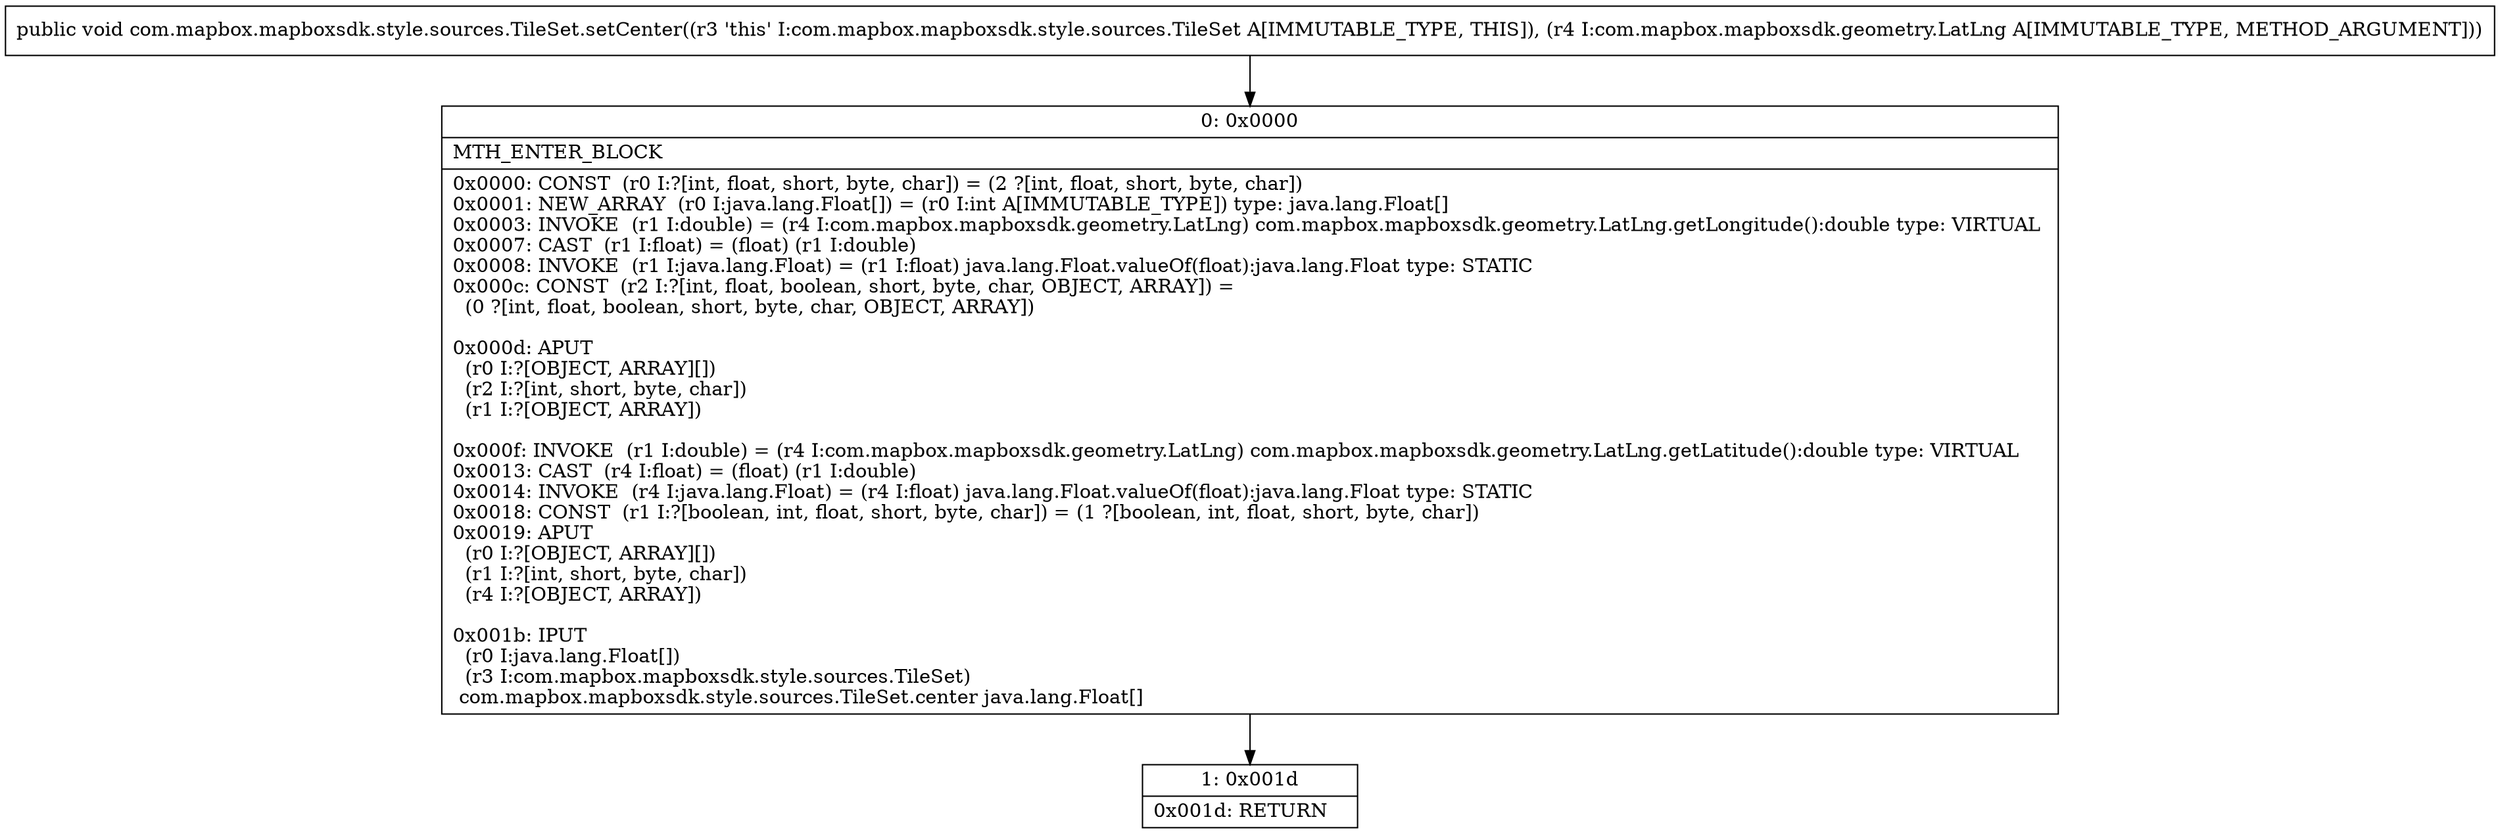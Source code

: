 digraph "CFG forcom.mapbox.mapboxsdk.style.sources.TileSet.setCenter(Lcom\/mapbox\/mapboxsdk\/geometry\/LatLng;)V" {
Node_0 [shape=record,label="{0\:\ 0x0000|MTH_ENTER_BLOCK\l|0x0000: CONST  (r0 I:?[int, float, short, byte, char]) = (2 ?[int, float, short, byte, char]) \l0x0001: NEW_ARRAY  (r0 I:java.lang.Float[]) = (r0 I:int A[IMMUTABLE_TYPE]) type: java.lang.Float[] \l0x0003: INVOKE  (r1 I:double) = (r4 I:com.mapbox.mapboxsdk.geometry.LatLng) com.mapbox.mapboxsdk.geometry.LatLng.getLongitude():double type: VIRTUAL \l0x0007: CAST  (r1 I:float) = (float) (r1 I:double) \l0x0008: INVOKE  (r1 I:java.lang.Float) = (r1 I:float) java.lang.Float.valueOf(float):java.lang.Float type: STATIC \l0x000c: CONST  (r2 I:?[int, float, boolean, short, byte, char, OBJECT, ARRAY]) = \l  (0 ?[int, float, boolean, short, byte, char, OBJECT, ARRAY])\l \l0x000d: APUT  \l  (r0 I:?[OBJECT, ARRAY][])\l  (r2 I:?[int, short, byte, char])\l  (r1 I:?[OBJECT, ARRAY])\l \l0x000f: INVOKE  (r1 I:double) = (r4 I:com.mapbox.mapboxsdk.geometry.LatLng) com.mapbox.mapboxsdk.geometry.LatLng.getLatitude():double type: VIRTUAL \l0x0013: CAST  (r4 I:float) = (float) (r1 I:double) \l0x0014: INVOKE  (r4 I:java.lang.Float) = (r4 I:float) java.lang.Float.valueOf(float):java.lang.Float type: STATIC \l0x0018: CONST  (r1 I:?[boolean, int, float, short, byte, char]) = (1 ?[boolean, int, float, short, byte, char]) \l0x0019: APUT  \l  (r0 I:?[OBJECT, ARRAY][])\l  (r1 I:?[int, short, byte, char])\l  (r4 I:?[OBJECT, ARRAY])\l \l0x001b: IPUT  \l  (r0 I:java.lang.Float[])\l  (r3 I:com.mapbox.mapboxsdk.style.sources.TileSet)\l com.mapbox.mapboxsdk.style.sources.TileSet.center java.lang.Float[] \l}"];
Node_1 [shape=record,label="{1\:\ 0x001d|0x001d: RETURN   \l}"];
MethodNode[shape=record,label="{public void com.mapbox.mapboxsdk.style.sources.TileSet.setCenter((r3 'this' I:com.mapbox.mapboxsdk.style.sources.TileSet A[IMMUTABLE_TYPE, THIS]), (r4 I:com.mapbox.mapboxsdk.geometry.LatLng A[IMMUTABLE_TYPE, METHOD_ARGUMENT])) }"];
MethodNode -> Node_0;
Node_0 -> Node_1;
}

